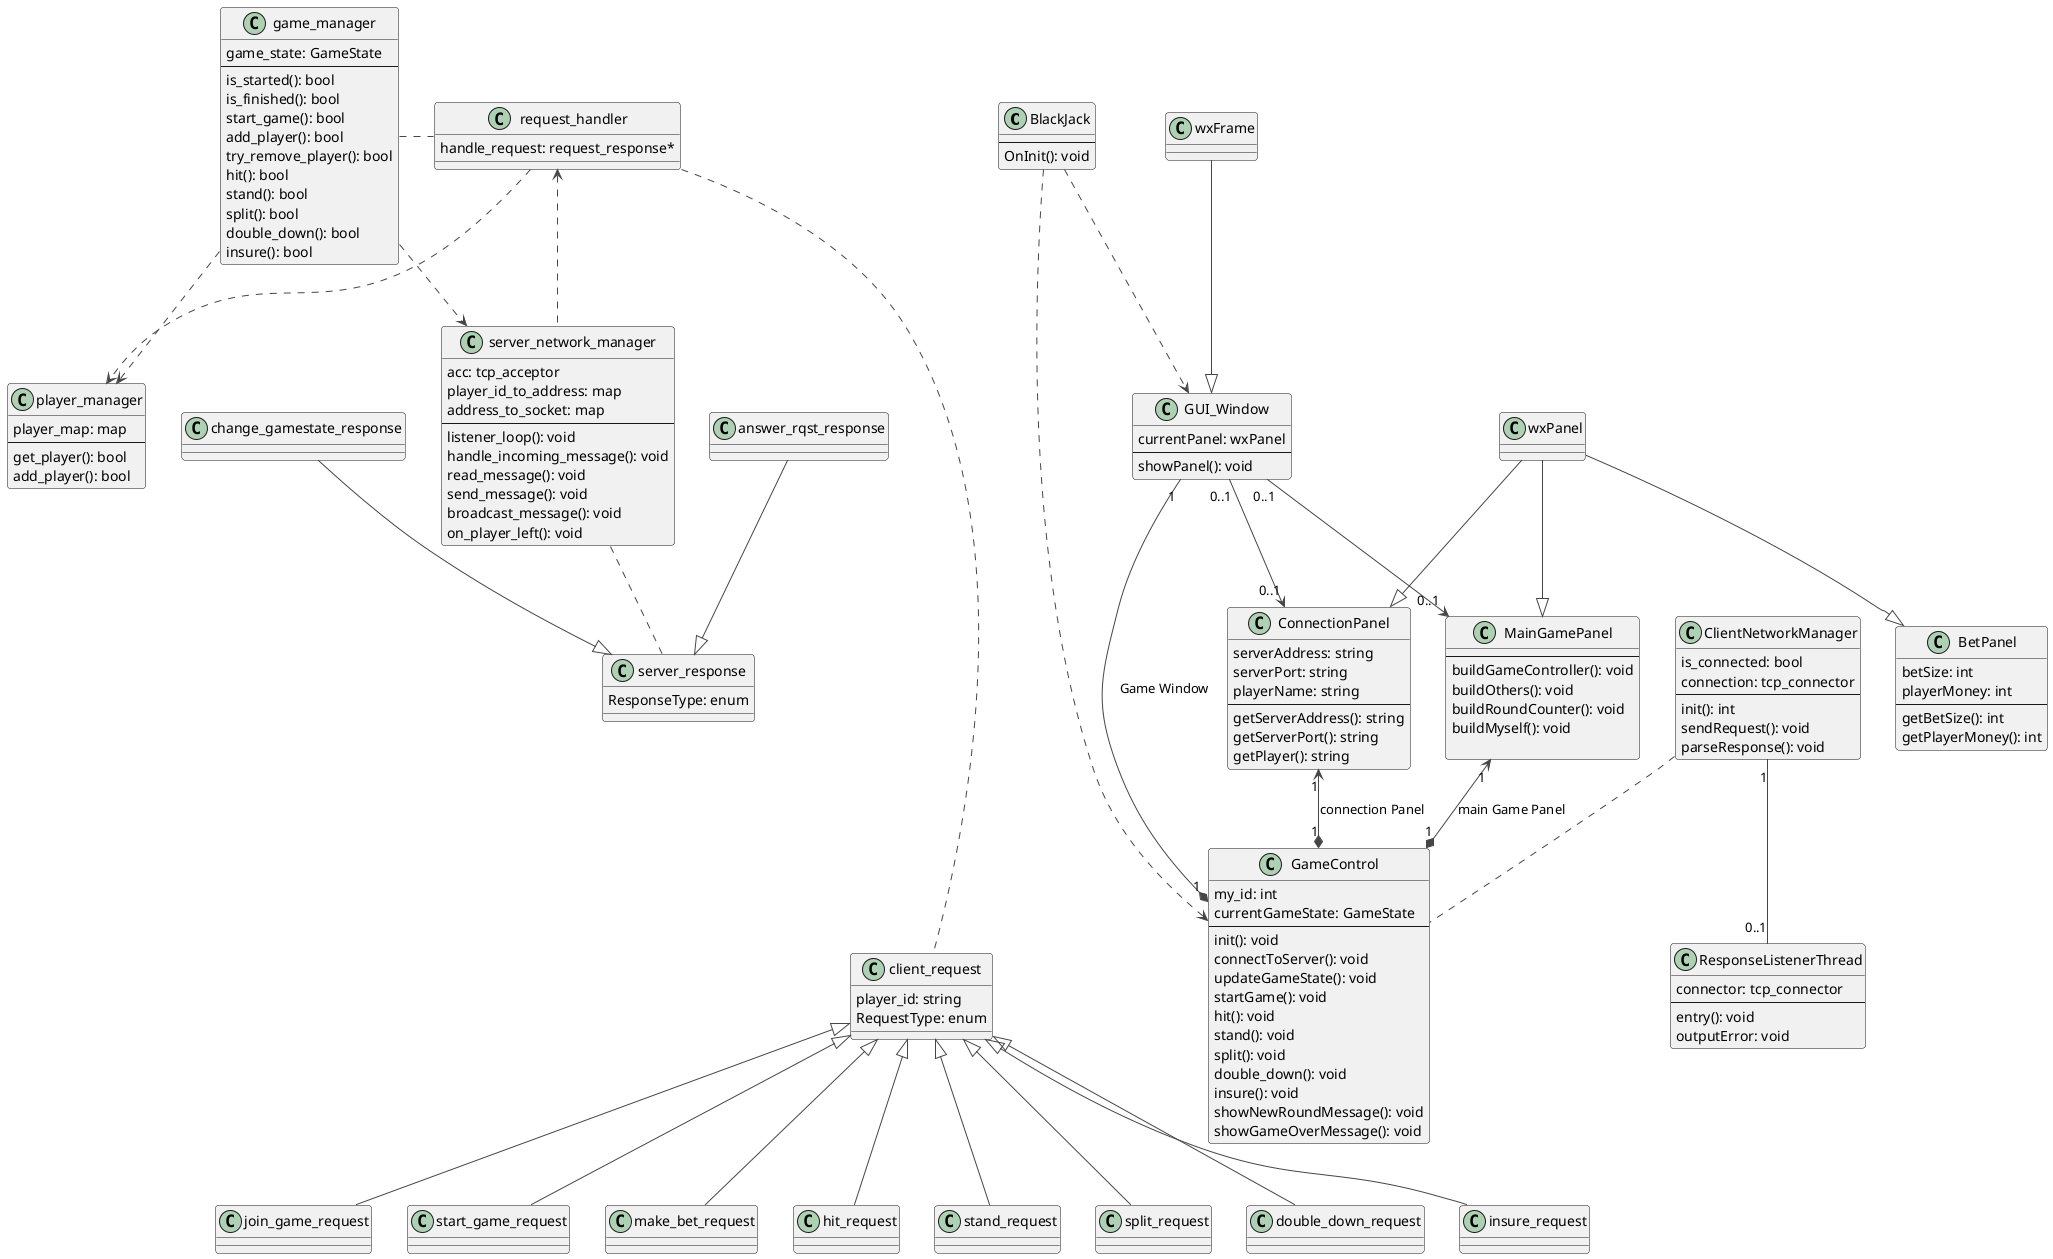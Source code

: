 @startuml "Client&Server_communication"
!theme vibrant
' !theme plain

page 2x1

class BlackJack{
    --
    OnInit(): void
}

class GameControl{
    my_id: int
    currentGameState: GameState
    --
    init(): void
    connectToServer(): void
    updateGameState(): void
    startGame(): void
    hit(): void
    stand(): void
    split(): void
    double_down(): void
    insure(): void
    showNewRoundMessage(): void
    showGameOverMessage(): void
}
class GUI_Window{
    currentPanel: wxPanel
    --
    showPanel(): void
}



class ConnectionPanel{
    serverAddress: string
    serverPort: string
    playerName: string
    --
    getServerAddress(): string
    getServerPort(): string
    getPlayer(): string
}

class BetPanel{
    betSize: int
    playerMoney: int
    --
    getBetSize(): int
    getPlayerMoney(): int
}

Class MainGamePanel{
    --
    buildGameController(): void
    buildOthers(): void
    buildRoundCounter(): void
    buildMyself(): void

}



Class ClientNetworkManager{
    is_connected: bool
    connection: tcp_connector
    --
    init(): int
    sendRequest(): void
    parseResponse(): void
}

Class ResponseListenerThread{
    connector: tcp_connector
    --
    entry(): void
    outputError: void
}

' =======================================
Class server_network_manager{
    acc: tcp_acceptor
    player_id_to_address: map
    address_to_socket: map
    --
    listener_loop(): void
    handle_incoming_message(): void
    read_message(): void
    send_message(): void
    broadcast_message(): void
    on_player_left(): void
}

Class player_manager{
    player_map: map
    --
    get_player(): bool
    add_player(): bool
}

Class game_manager{
    game_state: GameState
    --
    is_started(): bool
    is_finished(): bool
    start_game(): bool
    add_player(): bool
    try_remove_player(): bool
    hit(): bool
    stand(): bool
    split(): bool
    double_down(): bool
    insure(): bool
}

Class request_handler{
    handle_request: request_response*

}


' ===============================

' the following is exactly the same as in
' the example client package

BlackJack ..> GameControl
BlackJack ..> GUI_Window

GUI_Window "0..1" --> "0..1" ConnectionPanel
GUI_Window "0..1" --> "0..1" MainGamePanel
GUI_Window "1" --* "1" GameControl : "Game Window"

ConnectionPanel "1" <--* "1" GameControl :  "connection Panel"
MainGamePanel "1" <--* "1" GameControl : "main Game Panel"

ClientNetworkManager .. GameControl
ClientNetworkManager "1" -- "0..1" ResponseListenerThread

' ============================
' Additional
wxPanel --|> MainGamePanel
wxPanel --|> ConnectionPanel
wxPanel --|> BetPanel
wxFrame --|> GUI_Window


' ======
' this is the same as in example server package but we combined
' game_instance and game_instance_manager to game_manager
request_handler .left. game_manager
request_handler ..> player_manager
request_handler <.. server_network_manager
game_manager ..> server_network_manager
game_manager ..> player_manager

' ===========



request_handler .. client_request
server_network_manager .. server_response

' ===========================

' package STUUFFFF <<Folder>> {
together {

class client_request{
player_id: string
RequestType: enum
}
client_request <|-- join_game_request
client_request <|-- start_game_request
client_request <|-- make_bet_request
client_request <|-- hit_request
client_request <|-- stand_request
client_request <|-- split_request
client_request <|-- double_down_request
client_request <|-- insure_request


class server_response{
ResponseType: enum
}
server_response <|-up-  answer_rqst_response
server_response <|-up-  change_gamestate_response

}
server_response .down[hidden]. client_request



@enduml


' stuff to use evtl for beter graphics

' class TESTER<? extends Element> {
'   int size()
'   +myMethods()
'   You can use
'   several lines
'   ..
'   as you want
'   and group
'   ==
'   things together.
'   __
'   You can have as many groups
'   as you want
'   --
'   End of class
' }
'
' left to right direction
' foo -left-> dummyLeft
' foo -right-> dummyRight
' foo -up-> dummyUp
' foo -down-> dummyDown
' '
' foo --> bar
' foo -[bold]-> bar1
' foo -[dashed]-> bar2
' foo -[dotted]-> bar3
' foo -[hidden]-> bar4
' foo -[plain]-> bar5


' foo --> bar                             : ∅
' foo -[#red,thickness=1]-> bar1          : [#red,1]
' foo -[#red,dashed,thickness=2]-> bar2   : [#red,dashed,2]
' foo -[#green,dashed,thickness=4]-> bar3 : [#green,dashed,4]
' foo -[#blue,dotted,thickness=8]-> bar4  : [blue,dotted,8]
' foo -[#blue,plain,thickness=16]-> bar5  : [blue,plain,16]
